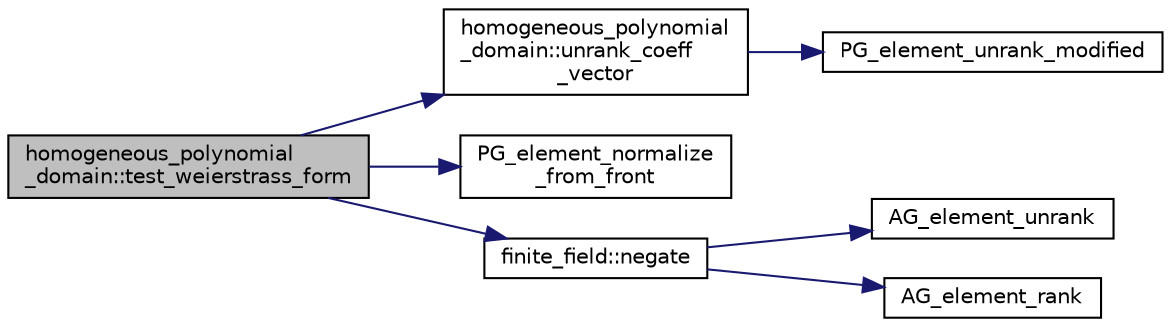 digraph "homogeneous_polynomial_domain::test_weierstrass_form"
{
  edge [fontname="Helvetica",fontsize="10",labelfontname="Helvetica",labelfontsize="10"];
  node [fontname="Helvetica",fontsize="10",shape=record];
  rankdir="LR";
  Node2039 [label="homogeneous_polynomial\l_domain::test_weierstrass_form",height=0.2,width=0.4,color="black", fillcolor="grey75", style="filled", fontcolor="black"];
  Node2039 -> Node2040 [color="midnightblue",fontsize="10",style="solid",fontname="Helvetica"];
  Node2040 [label="homogeneous_polynomial\l_domain::unrank_coeff\l_vector",height=0.2,width=0.4,color="black", fillcolor="white", style="filled",URL="$d2/da7/classhomogeneous__polynomial__domain.html#a88b548127853c2f9a2a6a2de8d2ce782"];
  Node2040 -> Node2041 [color="midnightblue",fontsize="10",style="solid",fontname="Helvetica"];
  Node2041 [label="PG_element_unrank_modified",height=0.2,width=0.4,color="black", fillcolor="white", style="filled",URL="$d4/d67/geometry_8h.html#a83ae9b605d496f6a90345303f6efae64"];
  Node2039 -> Node2042 [color="midnightblue",fontsize="10",style="solid",fontname="Helvetica"];
  Node2042 [label="PG_element_normalize\l_from_front",height=0.2,width=0.4,color="black", fillcolor="white", style="filled",URL="$d4/d67/geometry_8h.html#af675caf5f9975573455c8d93cb56bf95"];
  Node2039 -> Node2043 [color="midnightblue",fontsize="10",style="solid",fontname="Helvetica"];
  Node2043 [label="finite_field::negate",height=0.2,width=0.4,color="black", fillcolor="white", style="filled",URL="$df/d5a/classfinite__field.html#aa9d798298f25d4a9262b5bc5f1733e31"];
  Node2043 -> Node2044 [color="midnightblue",fontsize="10",style="solid",fontname="Helvetica"];
  Node2044 [label="AG_element_unrank",height=0.2,width=0.4,color="black", fillcolor="white", style="filled",URL="$d4/d67/geometry_8h.html#a4a33b86c87b2879b97cfa1327abe2885"];
  Node2043 -> Node2045 [color="midnightblue",fontsize="10",style="solid",fontname="Helvetica"];
  Node2045 [label="AG_element_rank",height=0.2,width=0.4,color="black", fillcolor="white", style="filled",URL="$d4/d67/geometry_8h.html#ab2ac908d07dd8038fd996e26bdc75c17"];
}
